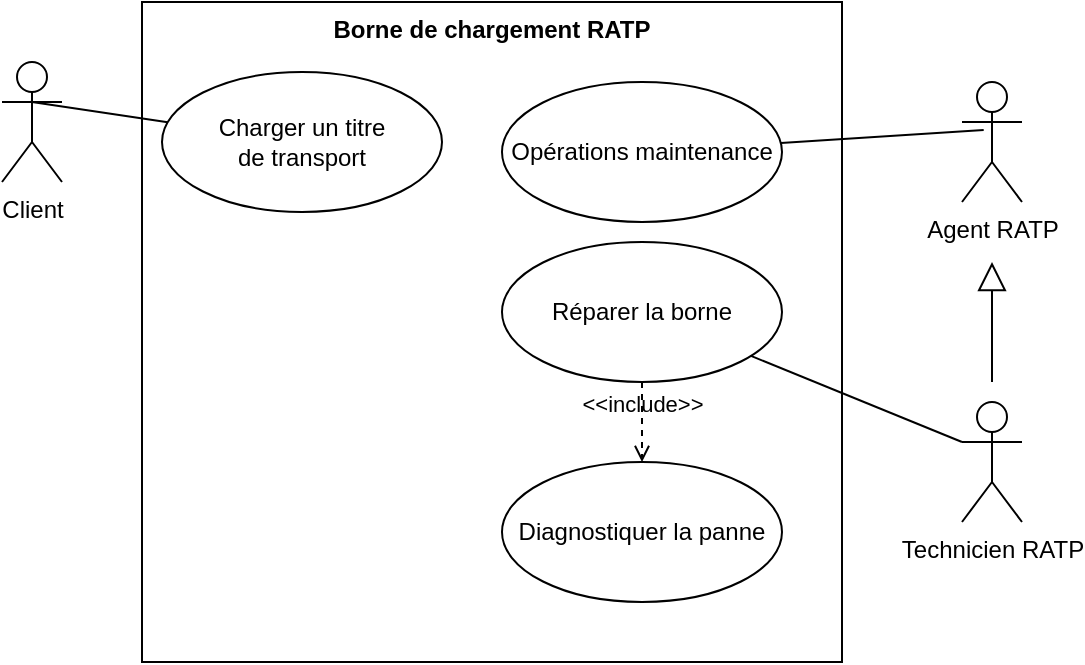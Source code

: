 <mxfile version="22.1.21" type="device">
  <diagram name="Page-1" id="SIwKm4nUPkbU5gBLlkQm">
    <mxGraphModel dx="1195" dy="701" grid="1" gridSize="10" guides="1" tooltips="1" connect="1" arrows="1" fold="1" page="1" pageScale="1" pageWidth="827" pageHeight="1169" math="0" shadow="0">
      <root>
        <mxCell id="0" />
        <mxCell id="1" parent="0" />
        <mxCell id="ub6G-4bFwMb0tMZ0WZEx-1" value="Borne de chargement RATP" style="shape=rect;html=1;verticalAlign=top;fontStyle=1;whiteSpace=wrap;align=center;" vertex="1" parent="1">
          <mxGeometry x="210" y="230" width="350" height="330" as="geometry" />
        </mxCell>
        <mxCell id="ub6G-4bFwMb0tMZ0WZEx-2" value="Client" style="shape=umlActor;html=1;verticalLabelPosition=bottom;verticalAlign=top;align=center;" vertex="1" parent="1">
          <mxGeometry x="140" y="260" width="30" height="60" as="geometry" />
        </mxCell>
        <mxCell id="ub6G-4bFwMb0tMZ0WZEx-3" value="Technicien RATP" style="shape=umlActor;html=1;verticalLabelPosition=bottom;verticalAlign=top;align=center;" vertex="1" parent="1">
          <mxGeometry x="620" y="430" width="30" height="60" as="geometry" />
        </mxCell>
        <mxCell id="ub6G-4bFwMb0tMZ0WZEx-4" value="Agent RATP" style="shape=umlActor;html=1;verticalLabelPosition=bottom;verticalAlign=top;align=center;" vertex="1" parent="1">
          <mxGeometry x="620" y="270" width="30" height="60" as="geometry" />
        </mxCell>
        <mxCell id="ub6G-4bFwMb0tMZ0WZEx-5" value="" style="edgeStyle=none;html=1;endArrow=block;endFill=0;endSize=12;verticalAlign=bottom;rounded=0;" edge="1" parent="1">
          <mxGeometry width="160" relative="1" as="geometry">
            <mxPoint x="635" y="420" as="sourcePoint" />
            <mxPoint x="635" y="360" as="targetPoint" />
          </mxGeometry>
        </mxCell>
        <mxCell id="ub6G-4bFwMb0tMZ0WZEx-6" value="Charger un titre&lt;br&gt;de transport" style="ellipse;whiteSpace=wrap;html=1;" vertex="1" parent="1">
          <mxGeometry x="220" y="265" width="140" height="70" as="geometry" />
        </mxCell>
        <mxCell id="ub6G-4bFwMb0tMZ0WZEx-7" value="Réparer la borne" style="ellipse;whiteSpace=wrap;html=1;" vertex="1" parent="1">
          <mxGeometry x="390" y="350" width="140" height="70" as="geometry" />
        </mxCell>
        <mxCell id="ub6G-4bFwMb0tMZ0WZEx-8" value="Diagnostiquer la panne" style="ellipse;whiteSpace=wrap;html=1;" vertex="1" parent="1">
          <mxGeometry x="390" y="460" width="140" height="70" as="geometry" />
        </mxCell>
        <mxCell id="ub6G-4bFwMb0tMZ0WZEx-9" value="&amp;lt;&amp;lt;include&amp;gt;&amp;gt;" style="edgeStyle=none;html=1;endArrow=open;verticalAlign=bottom;dashed=1;labelBackgroundColor=none;rounded=0;" edge="1" parent="1" source="ub6G-4bFwMb0tMZ0WZEx-7" target="ub6G-4bFwMb0tMZ0WZEx-8">
          <mxGeometry width="160" relative="1" as="geometry">
            <mxPoint x="390" y="360" as="sourcePoint" />
            <mxPoint x="550" y="360" as="targetPoint" />
          </mxGeometry>
        </mxCell>
        <mxCell id="ub6G-4bFwMb0tMZ0WZEx-10" value="" style="edgeStyle=none;html=1;endArrow=none;verticalAlign=bottom;rounded=0;entryX=0;entryY=0.333;entryDx=0;entryDy=0;entryPerimeter=0;" edge="1" parent="1" source="ub6G-4bFwMb0tMZ0WZEx-7" target="ub6G-4bFwMb0tMZ0WZEx-3">
          <mxGeometry width="160" relative="1" as="geometry">
            <mxPoint x="390" y="360" as="sourcePoint" />
            <mxPoint x="550" y="360" as="targetPoint" />
          </mxGeometry>
        </mxCell>
        <mxCell id="ub6G-4bFwMb0tMZ0WZEx-11" value="Opérations maintenance" style="ellipse;whiteSpace=wrap;html=1;" vertex="1" parent="1">
          <mxGeometry x="390" y="270" width="140" height="70" as="geometry" />
        </mxCell>
        <mxCell id="ub6G-4bFwMb0tMZ0WZEx-12" value="" style="edgeStyle=none;html=1;endArrow=none;verticalAlign=bottom;rounded=0;entryX=0.361;entryY=0.4;entryDx=0;entryDy=0;entryPerimeter=0;" edge="1" parent="1" source="ub6G-4bFwMb0tMZ0WZEx-11" target="ub6G-4bFwMb0tMZ0WZEx-4">
          <mxGeometry width="160" relative="1" as="geometry">
            <mxPoint x="390" y="360" as="sourcePoint" />
            <mxPoint x="550" y="360" as="targetPoint" />
          </mxGeometry>
        </mxCell>
        <mxCell id="ub6G-4bFwMb0tMZ0WZEx-13" value="" style="edgeStyle=none;html=1;endArrow=none;verticalAlign=bottom;rounded=0;exitX=0.472;exitY=0.331;exitDx=0;exitDy=0;exitPerimeter=0;" edge="1" parent="1" source="ub6G-4bFwMb0tMZ0WZEx-2" target="ub6G-4bFwMb0tMZ0WZEx-6">
          <mxGeometry width="160" relative="1" as="geometry">
            <mxPoint x="390" y="360" as="sourcePoint" />
            <mxPoint x="270" y="300" as="targetPoint" />
          </mxGeometry>
        </mxCell>
      </root>
    </mxGraphModel>
  </diagram>
</mxfile>
